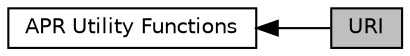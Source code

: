 digraph "URI"
{
  edge [fontname="Helvetica",fontsize="10",labelfontname="Helvetica",labelfontsize="10"];
  node [fontname="Helvetica",fontsize="10",shape=box];
  rankdir=LR;
  Node1 [label="URI",height=0.2,width=0.4,color="black", fillcolor="grey75", style="filled", fontcolor="black",tooltip=" "];
  Node2 [label="APR Utility Functions",height=0.2,width=0.4,color="black", fillcolor="white", style="filled",URL="$group___a_p_r___util.html",tooltip=" "];
  Node2->Node1 [shape=plaintext, dir="back", style="solid"];
}
